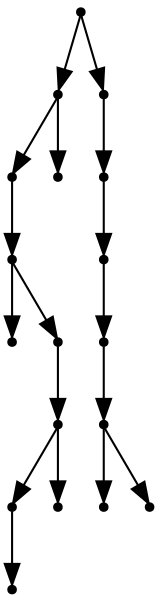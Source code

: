 digraph {
  17 [shape=point];
  9 [shape=point];
  7 [shape=point];
  6 [shape=point];
  0 [shape=point];
  5 [shape=point];
  4 [shape=point];
  2 [shape=point];
  1 [shape=point];
  3 [shape=point];
  8 [shape=point];
  16 [shape=point];
  15 [shape=point];
  14 [shape=point];
  13 [shape=point];
  12 [shape=point];
  10 [shape=point];
  11 [shape=point];
17 -> 9;
9 -> 7;
7 -> 6;
6 -> 0;
6 -> 5;
5 -> 4;
4 -> 2;
2 -> 1;
4 -> 3;
9 -> 8;
17 -> 16;
16 -> 15;
15 -> 14;
14 -> 13;
13 -> 12;
12 -> 10;
12 -> 11;
}
